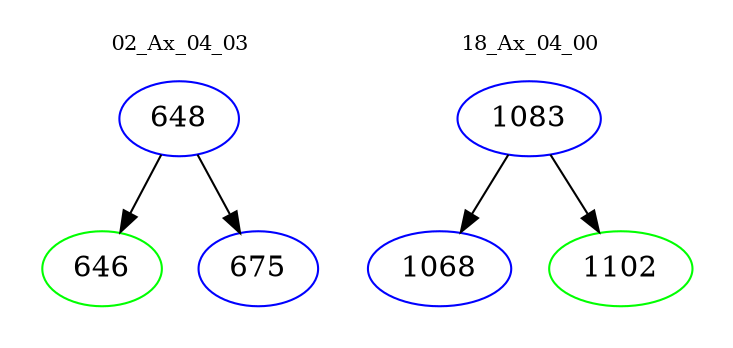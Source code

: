 digraph{
subgraph cluster_0 {
color = white
label = "02_Ax_04_03";
fontsize=10;
T0_648 [label="648", color="blue"]
T0_648 -> T0_646 [color="black"]
T0_646 [label="646", color="green"]
T0_648 -> T0_675 [color="black"]
T0_675 [label="675", color="blue"]
}
subgraph cluster_1 {
color = white
label = "18_Ax_04_00";
fontsize=10;
T1_1083 [label="1083", color="blue"]
T1_1083 -> T1_1068 [color="black"]
T1_1068 [label="1068", color="blue"]
T1_1083 -> T1_1102 [color="black"]
T1_1102 [label="1102", color="green"]
}
}
